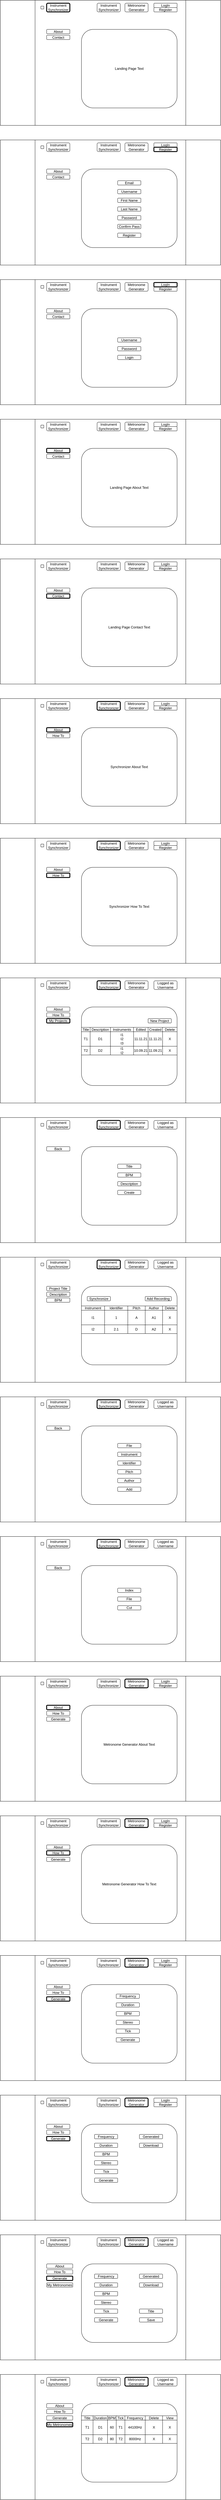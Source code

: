 <mxfile version="14.5.1" type="github">
  <diagram id="-uOdH3LubcK00C56fkGU" name="Page-1">
    <mxGraphModel dx="1422" dy="791" grid="1" gridSize="10" guides="1" tooltips="1" connect="1" arrows="1" fold="1" page="1" pageScale="1" pageWidth="827" pageHeight="1169" math="0" shadow="0">
      <root>
        <mxCell id="0" />
        <mxCell id="1" parent="0" />
        <mxCell id="9KH8UP5y82EJrN9jIxo6-1" value="" style="rounded=0;whiteSpace=wrap;html=1;" vertex="1" parent="1">
          <mxGeometry x="40" y="40" width="760" height="430" as="geometry" />
        </mxCell>
        <mxCell id="9KH8UP5y82EJrN9jIxo6-21" value="" style="rounded=0;whiteSpace=wrap;html=1;" vertex="1" parent="1">
          <mxGeometry x="160" y="40" width="520" height="430" as="geometry" />
        </mxCell>
        <mxCell id="9KH8UP5y82EJrN9jIxo6-279" value="Instrument Synchronizer" style="rounded=1;whiteSpace=wrap;html=1;strokeWidth=3;" vertex="1" parent="1">
          <mxGeometry x="200" y="50" width="80" height="30" as="geometry" />
        </mxCell>
        <mxCell id="9KH8UP5y82EJrN9jIxo6-280" value="" style="rounded=1;whiteSpace=wrap;html=1;" vertex="1" parent="1">
          <mxGeometry x="180" y="60" width="10" height="10" as="geometry" />
        </mxCell>
        <mxCell id="9KH8UP5y82EJrN9jIxo6-281" value="Instrument Synchronizer" style="rounded=1;whiteSpace=wrap;html=1;" vertex="1" parent="1">
          <mxGeometry x="374" y="50" width="80" height="30" as="geometry" />
        </mxCell>
        <mxCell id="9KH8UP5y82EJrN9jIxo6-283" value="Metronome Generator" style="rounded=1;whiteSpace=wrap;html=1;" vertex="1" parent="1">
          <mxGeometry x="470" y="50" width="80" height="30" as="geometry" />
        </mxCell>
        <mxCell id="9KH8UP5y82EJrN9jIxo6-287" value="&lt;p style=&quot;line-height: 220%&quot;&gt;Register&lt;/p&gt;" style="rounded=1;whiteSpace=wrap;html=1;" vertex="1" parent="1">
          <mxGeometry x="570" y="65" width="80" height="15" as="geometry" />
        </mxCell>
        <mxCell id="9KH8UP5y82EJrN9jIxo6-288" value="LogIn" style="rounded=1;whiteSpace=wrap;html=1;" vertex="1" parent="1">
          <mxGeometry x="570" y="50" width="80" height="15" as="geometry" />
        </mxCell>
        <mxCell id="9KH8UP5y82EJrN9jIxo6-291" value="About" style="rounded=1;whiteSpace=wrap;html=1;" vertex="1" parent="1">
          <mxGeometry x="200" y="140" width="80" height="15" as="geometry" />
        </mxCell>
        <mxCell id="9KH8UP5y82EJrN9jIxo6-292" value="Contact" style="rounded=1;whiteSpace=wrap;html=1;" vertex="1" parent="1">
          <mxGeometry x="200" y="160" width="80" height="15" as="geometry" />
        </mxCell>
        <mxCell id="9KH8UP5y82EJrN9jIxo6-293" value="Landing Page Text" style="rounded=1;whiteSpace=wrap;html=1;" vertex="1" parent="1">
          <mxGeometry x="320" y="140" width="330" height="270" as="geometry" />
        </mxCell>
        <mxCell id="9KH8UP5y82EJrN9jIxo6-294" value="" style="rounded=0;whiteSpace=wrap;html=1;" vertex="1" parent="1">
          <mxGeometry x="40" y="520" width="760" height="430" as="geometry" />
        </mxCell>
        <mxCell id="9KH8UP5y82EJrN9jIxo6-295" value="" style="rounded=0;whiteSpace=wrap;html=1;" vertex="1" parent="1">
          <mxGeometry x="160" y="520" width="520" height="430" as="geometry" />
        </mxCell>
        <mxCell id="9KH8UP5y82EJrN9jIxo6-296" value="Instrument Synchronizer" style="rounded=1;whiteSpace=wrap;html=1;" vertex="1" parent="1">
          <mxGeometry x="200" y="530" width="80" height="30" as="geometry" />
        </mxCell>
        <mxCell id="9KH8UP5y82EJrN9jIxo6-297" value="" style="rounded=1;whiteSpace=wrap;html=1;" vertex="1" parent="1">
          <mxGeometry x="180" y="540" width="10" height="10" as="geometry" />
        </mxCell>
        <mxCell id="9KH8UP5y82EJrN9jIxo6-298" value="Instrument Synchronizer" style="rounded=1;whiteSpace=wrap;html=1;" vertex="1" parent="1">
          <mxGeometry x="374" y="530" width="80" height="30" as="geometry" />
        </mxCell>
        <mxCell id="9KH8UP5y82EJrN9jIxo6-299" value="Metronome Generator" style="rounded=1;whiteSpace=wrap;html=1;" vertex="1" parent="1">
          <mxGeometry x="470" y="530" width="80" height="30" as="geometry" />
        </mxCell>
        <mxCell id="9KH8UP5y82EJrN9jIxo6-301" value="LogIn" style="rounded=1;whiteSpace=wrap;html=1;" vertex="1" parent="1">
          <mxGeometry x="570" y="530" width="80" height="15" as="geometry" />
        </mxCell>
        <mxCell id="9KH8UP5y82EJrN9jIxo6-302" value="About" style="rounded=1;whiteSpace=wrap;html=1;" vertex="1" parent="1">
          <mxGeometry x="200" y="620" width="80" height="15" as="geometry" />
        </mxCell>
        <mxCell id="9KH8UP5y82EJrN9jIxo6-303" value="Contact" style="rounded=1;whiteSpace=wrap;html=1;" vertex="1" parent="1">
          <mxGeometry x="200" y="640" width="80" height="15" as="geometry" />
        </mxCell>
        <mxCell id="9KH8UP5y82EJrN9jIxo6-304" value="" style="rounded=1;whiteSpace=wrap;html=1;" vertex="1" parent="1">
          <mxGeometry x="320" y="620" width="330" height="270" as="geometry" />
        </mxCell>
        <mxCell id="9KH8UP5y82EJrN9jIxo6-305" value="Email" style="rounded=1;whiteSpace=wrap;html=1;" vertex="1" parent="1">
          <mxGeometry x="445" y="660" width="80" height="15" as="geometry" />
        </mxCell>
        <mxCell id="9KH8UP5y82EJrN9jIxo6-307" value="Username" style="rounded=1;whiteSpace=wrap;html=1;" vertex="1" parent="1">
          <mxGeometry x="445" y="690" width="80" height="15" as="geometry" />
        </mxCell>
        <mxCell id="9KH8UP5y82EJrN9jIxo6-308" value="First Name" style="rounded=1;whiteSpace=wrap;html=1;" vertex="1" parent="1">
          <mxGeometry x="445" y="720" width="80" height="15" as="geometry" />
        </mxCell>
        <mxCell id="9KH8UP5y82EJrN9jIxo6-309" value="Last Name" style="rounded=1;whiteSpace=wrap;html=1;" vertex="1" parent="1">
          <mxGeometry x="445" y="750" width="80" height="15" as="geometry" />
        </mxCell>
        <mxCell id="9KH8UP5y82EJrN9jIxo6-310" value="Password" style="rounded=1;whiteSpace=wrap;html=1;" vertex="1" parent="1">
          <mxGeometry x="445" y="780" width="80" height="15" as="geometry" />
        </mxCell>
        <mxCell id="9KH8UP5y82EJrN9jIxo6-312" value="Confirm Pass" style="rounded=1;whiteSpace=wrap;html=1;" vertex="1" parent="1">
          <mxGeometry x="445" y="810" width="80" height="15" as="geometry" />
        </mxCell>
        <mxCell id="9KH8UP5y82EJrN9jIxo6-313" value="Register" style="rounded=1;whiteSpace=wrap;html=1;" vertex="1" parent="1">
          <mxGeometry x="445" y="840" width="80" height="15" as="geometry" />
        </mxCell>
        <mxCell id="9KH8UP5y82EJrN9jIxo6-314" value="" style="rounded=0;whiteSpace=wrap;html=1;" vertex="1" parent="1">
          <mxGeometry x="40" y="1000" width="760" height="430" as="geometry" />
        </mxCell>
        <mxCell id="9KH8UP5y82EJrN9jIxo6-315" value="" style="rounded=0;whiteSpace=wrap;html=1;" vertex="1" parent="1">
          <mxGeometry x="160" y="1000" width="520" height="430" as="geometry" />
        </mxCell>
        <mxCell id="9KH8UP5y82EJrN9jIxo6-316" value="Instrument Synchronizer" style="rounded=1;whiteSpace=wrap;html=1;" vertex="1" parent="1">
          <mxGeometry x="200" y="1010" width="80" height="30" as="geometry" />
        </mxCell>
        <mxCell id="9KH8UP5y82EJrN9jIxo6-317" value="" style="rounded=1;whiteSpace=wrap;html=1;" vertex="1" parent="1">
          <mxGeometry x="180" y="1020" width="10" height="10" as="geometry" />
        </mxCell>
        <mxCell id="9KH8UP5y82EJrN9jIxo6-318" value="Instrument Synchronizer" style="rounded=1;whiteSpace=wrap;html=1;" vertex="1" parent="1">
          <mxGeometry x="374" y="1010" width="80" height="30" as="geometry" />
        </mxCell>
        <mxCell id="9KH8UP5y82EJrN9jIxo6-319" value="Metronome Generator" style="rounded=1;whiteSpace=wrap;html=1;" vertex="1" parent="1">
          <mxGeometry x="470" y="1010" width="80" height="30" as="geometry" />
        </mxCell>
        <mxCell id="9KH8UP5y82EJrN9jIxo6-320" value="&lt;p style=&quot;line-height: 220%&quot;&gt;Register&lt;/p&gt;" style="rounded=1;whiteSpace=wrap;html=1;" vertex="1" parent="1">
          <mxGeometry x="570" y="1025" width="80" height="15" as="geometry" />
        </mxCell>
        <mxCell id="9KH8UP5y82EJrN9jIxo6-321" value="LogIn" style="rounded=1;whiteSpace=wrap;html=1;strokeWidth=3;" vertex="1" parent="1">
          <mxGeometry x="570" y="1010" width="80" height="15" as="geometry" />
        </mxCell>
        <mxCell id="9KH8UP5y82EJrN9jIxo6-322" value="About" style="rounded=1;whiteSpace=wrap;html=1;" vertex="1" parent="1">
          <mxGeometry x="200" y="1100" width="80" height="15" as="geometry" />
        </mxCell>
        <mxCell id="9KH8UP5y82EJrN9jIxo6-323" value="Contact" style="rounded=1;whiteSpace=wrap;html=1;" vertex="1" parent="1">
          <mxGeometry x="200" y="1120" width="80" height="15" as="geometry" />
        </mxCell>
        <mxCell id="9KH8UP5y82EJrN9jIxo6-324" value="" style="rounded=1;whiteSpace=wrap;html=1;" vertex="1" parent="1">
          <mxGeometry x="320" y="1100" width="330" height="270" as="geometry" />
        </mxCell>
        <mxCell id="9KH8UP5y82EJrN9jIxo6-327" value="Username" style="rounded=1;whiteSpace=wrap;html=1;" vertex="1" parent="1">
          <mxGeometry x="445" y="1200" width="80" height="15" as="geometry" />
        </mxCell>
        <mxCell id="9KH8UP5y82EJrN9jIxo6-329" value="Password" style="rounded=1;whiteSpace=wrap;html=1;" vertex="1" parent="1">
          <mxGeometry x="445" y="1230" width="80" height="15" as="geometry" />
        </mxCell>
        <mxCell id="9KH8UP5y82EJrN9jIxo6-331" value="Login" style="rounded=1;whiteSpace=wrap;html=1;" vertex="1" parent="1">
          <mxGeometry x="445" y="1260" width="80" height="15" as="geometry" />
        </mxCell>
        <mxCell id="9KH8UP5y82EJrN9jIxo6-333" value="" style="rounded=0;whiteSpace=wrap;html=1;" vertex="1" parent="1">
          <mxGeometry x="40" y="1480" width="760" height="430" as="geometry" />
        </mxCell>
        <mxCell id="9KH8UP5y82EJrN9jIxo6-334" value="" style="rounded=0;whiteSpace=wrap;html=1;" vertex="1" parent="1">
          <mxGeometry x="160" y="1480" width="520" height="430" as="geometry" />
        </mxCell>
        <mxCell id="9KH8UP5y82EJrN9jIxo6-335" value="Instrument Synchronizer" style="rounded=1;whiteSpace=wrap;html=1;" vertex="1" parent="1">
          <mxGeometry x="200" y="1490" width="80" height="30" as="geometry" />
        </mxCell>
        <mxCell id="9KH8UP5y82EJrN9jIxo6-336" value="" style="rounded=1;whiteSpace=wrap;html=1;" vertex="1" parent="1">
          <mxGeometry x="180" y="1500" width="10" height="10" as="geometry" />
        </mxCell>
        <mxCell id="9KH8UP5y82EJrN9jIxo6-337" value="Instrument Synchronizer" style="rounded=1;whiteSpace=wrap;html=1;" vertex="1" parent="1">
          <mxGeometry x="374" y="1490" width="80" height="30" as="geometry" />
        </mxCell>
        <mxCell id="9KH8UP5y82EJrN9jIxo6-338" value="Metronome Generator" style="rounded=1;whiteSpace=wrap;html=1;" vertex="1" parent="1">
          <mxGeometry x="470" y="1490" width="80" height="30" as="geometry" />
        </mxCell>
        <mxCell id="9KH8UP5y82EJrN9jIxo6-339" value="&lt;p style=&quot;line-height: 220%&quot;&gt;Register&lt;/p&gt;" style="rounded=1;whiteSpace=wrap;html=1;" vertex="1" parent="1">
          <mxGeometry x="570" y="1505" width="80" height="15" as="geometry" />
        </mxCell>
        <mxCell id="9KH8UP5y82EJrN9jIxo6-340" value="LogIn" style="rounded=1;whiteSpace=wrap;html=1;" vertex="1" parent="1">
          <mxGeometry x="570" y="1490" width="80" height="15" as="geometry" />
        </mxCell>
        <mxCell id="9KH8UP5y82EJrN9jIxo6-341" value="About" style="rounded=1;whiteSpace=wrap;html=1;strokeWidth=3;" vertex="1" parent="1">
          <mxGeometry x="200" y="1580" width="80" height="15" as="geometry" />
        </mxCell>
        <mxCell id="9KH8UP5y82EJrN9jIxo6-342" value="Contact" style="rounded=1;whiteSpace=wrap;html=1;" vertex="1" parent="1">
          <mxGeometry x="200" y="1600" width="80" height="15" as="geometry" />
        </mxCell>
        <mxCell id="9KH8UP5y82EJrN9jIxo6-343" value="Landing Page About Text" style="rounded=1;whiteSpace=wrap;html=1;" vertex="1" parent="1">
          <mxGeometry x="320" y="1580" width="330" height="270" as="geometry" />
        </mxCell>
        <mxCell id="9KH8UP5y82EJrN9jIxo6-344" value="" style="rounded=0;whiteSpace=wrap;html=1;" vertex="1" parent="1">
          <mxGeometry x="40" y="1960" width="760" height="430" as="geometry" />
        </mxCell>
        <mxCell id="9KH8UP5y82EJrN9jIxo6-345" value="" style="rounded=0;whiteSpace=wrap;html=1;" vertex="1" parent="1">
          <mxGeometry x="160" y="1960" width="520" height="430" as="geometry" />
        </mxCell>
        <mxCell id="9KH8UP5y82EJrN9jIxo6-346" value="Instrument Synchronizer" style="rounded=1;whiteSpace=wrap;html=1;" vertex="1" parent="1">
          <mxGeometry x="200" y="1970" width="80" height="30" as="geometry" />
        </mxCell>
        <mxCell id="9KH8UP5y82EJrN9jIxo6-347" value="" style="rounded=1;whiteSpace=wrap;html=1;" vertex="1" parent="1">
          <mxGeometry x="180" y="1980" width="10" height="10" as="geometry" />
        </mxCell>
        <mxCell id="9KH8UP5y82EJrN9jIxo6-348" value="Instrument Synchronizer" style="rounded=1;whiteSpace=wrap;html=1;" vertex="1" parent="1">
          <mxGeometry x="374" y="1970" width="80" height="30" as="geometry" />
        </mxCell>
        <mxCell id="9KH8UP5y82EJrN9jIxo6-349" value="Metronome Generator" style="rounded=1;whiteSpace=wrap;html=1;" vertex="1" parent="1">
          <mxGeometry x="470" y="1970" width="80" height="30" as="geometry" />
        </mxCell>
        <mxCell id="9KH8UP5y82EJrN9jIxo6-350" value="&lt;p style=&quot;line-height: 220%&quot;&gt;Register&lt;/p&gt;" style="rounded=1;whiteSpace=wrap;html=1;" vertex="1" parent="1">
          <mxGeometry x="570" y="1985" width="80" height="15" as="geometry" />
        </mxCell>
        <mxCell id="9KH8UP5y82EJrN9jIxo6-351" value="LogIn" style="rounded=1;whiteSpace=wrap;html=1;" vertex="1" parent="1">
          <mxGeometry x="570" y="1970" width="80" height="15" as="geometry" />
        </mxCell>
        <mxCell id="9KH8UP5y82EJrN9jIxo6-352" value="About" style="rounded=1;whiteSpace=wrap;html=1;" vertex="1" parent="1">
          <mxGeometry x="200" y="2060" width="80" height="15" as="geometry" />
        </mxCell>
        <mxCell id="9KH8UP5y82EJrN9jIxo6-353" value="Contact" style="rounded=1;whiteSpace=wrap;html=1;strokeWidth=3;" vertex="1" parent="1">
          <mxGeometry x="200" y="2080" width="80" height="15" as="geometry" />
        </mxCell>
        <mxCell id="9KH8UP5y82EJrN9jIxo6-354" value="Landing Page Contact Text" style="rounded=1;whiteSpace=wrap;html=1;" vertex="1" parent="1">
          <mxGeometry x="320" y="2060" width="330" height="270" as="geometry" />
        </mxCell>
        <mxCell id="9KH8UP5y82EJrN9jIxo6-355" value="" style="rounded=0;whiteSpace=wrap;html=1;" vertex="1" parent="1">
          <mxGeometry x="40" y="2440" width="760" height="430" as="geometry" />
        </mxCell>
        <mxCell id="9KH8UP5y82EJrN9jIxo6-356" value="" style="rounded=0;whiteSpace=wrap;html=1;" vertex="1" parent="1">
          <mxGeometry x="160" y="2440" width="520" height="430" as="geometry" />
        </mxCell>
        <mxCell id="9KH8UP5y82EJrN9jIxo6-357" value="Instrument Synchronizer" style="rounded=1;whiteSpace=wrap;html=1;" vertex="1" parent="1">
          <mxGeometry x="200" y="2450" width="80" height="30" as="geometry" />
        </mxCell>
        <mxCell id="9KH8UP5y82EJrN9jIxo6-358" value="" style="rounded=1;whiteSpace=wrap;html=1;" vertex="1" parent="1">
          <mxGeometry x="180" y="2460" width="10" height="10" as="geometry" />
        </mxCell>
        <mxCell id="9KH8UP5y82EJrN9jIxo6-359" value="Instrument Synchronizer" style="rounded=1;whiteSpace=wrap;html=1;strokeWidth=3;" vertex="1" parent="1">
          <mxGeometry x="374" y="2450" width="80" height="30" as="geometry" />
        </mxCell>
        <mxCell id="9KH8UP5y82EJrN9jIxo6-360" value="Metronome Generator" style="rounded=1;whiteSpace=wrap;html=1;strokeWidth=1;" vertex="1" parent="1">
          <mxGeometry x="470" y="2450" width="80" height="30" as="geometry" />
        </mxCell>
        <mxCell id="9KH8UP5y82EJrN9jIxo6-361" value="&lt;p style=&quot;line-height: 220%&quot;&gt;Register&lt;/p&gt;" style="rounded=1;whiteSpace=wrap;html=1;" vertex="1" parent="1">
          <mxGeometry x="570" y="2465" width="80" height="15" as="geometry" />
        </mxCell>
        <mxCell id="9KH8UP5y82EJrN9jIxo6-362" value="LogIn" style="rounded=1;whiteSpace=wrap;html=1;" vertex="1" parent="1">
          <mxGeometry x="570" y="2450" width="80" height="15" as="geometry" />
        </mxCell>
        <mxCell id="9KH8UP5y82EJrN9jIxo6-363" value="About" style="rounded=1;whiteSpace=wrap;html=1;strokeWidth=3;" vertex="1" parent="1">
          <mxGeometry x="200" y="2540" width="80" height="15" as="geometry" />
        </mxCell>
        <mxCell id="9KH8UP5y82EJrN9jIxo6-364" value="How To" style="rounded=1;whiteSpace=wrap;html=1;" vertex="1" parent="1">
          <mxGeometry x="200" y="2560" width="80" height="15" as="geometry" />
        </mxCell>
        <mxCell id="9KH8UP5y82EJrN9jIxo6-365" value="Synchronizer About Text" style="rounded=1;whiteSpace=wrap;html=1;" vertex="1" parent="1">
          <mxGeometry x="320" y="2540" width="330" height="270" as="geometry" />
        </mxCell>
        <mxCell id="9KH8UP5y82EJrN9jIxo6-366" value="" style="rounded=0;whiteSpace=wrap;html=1;" vertex="1" parent="1">
          <mxGeometry x="40" y="2920" width="760" height="430" as="geometry" />
        </mxCell>
        <mxCell id="9KH8UP5y82EJrN9jIxo6-367" value="" style="rounded=0;whiteSpace=wrap;html=1;" vertex="1" parent="1">
          <mxGeometry x="160" y="2920" width="520" height="430" as="geometry" />
        </mxCell>
        <mxCell id="9KH8UP5y82EJrN9jIxo6-368" value="Instrument Synchronizer" style="rounded=1;whiteSpace=wrap;html=1;" vertex="1" parent="1">
          <mxGeometry x="200" y="2930" width="80" height="30" as="geometry" />
        </mxCell>
        <mxCell id="9KH8UP5y82EJrN9jIxo6-369" value="" style="rounded=1;whiteSpace=wrap;html=1;" vertex="1" parent="1">
          <mxGeometry x="180" y="2940" width="10" height="10" as="geometry" />
        </mxCell>
        <mxCell id="9KH8UP5y82EJrN9jIxo6-370" value="Instrument Synchronizer" style="rounded=1;whiteSpace=wrap;html=1;strokeWidth=3;" vertex="1" parent="1">
          <mxGeometry x="374" y="2930" width="80" height="30" as="geometry" />
        </mxCell>
        <mxCell id="9KH8UP5y82EJrN9jIxo6-371" value="Metronome Generator" style="rounded=1;whiteSpace=wrap;html=1;strokeWidth=1;" vertex="1" parent="1">
          <mxGeometry x="470" y="2930" width="80" height="30" as="geometry" />
        </mxCell>
        <mxCell id="9KH8UP5y82EJrN9jIxo6-372" value="&lt;p style=&quot;line-height: 220%&quot;&gt;Register&lt;/p&gt;" style="rounded=1;whiteSpace=wrap;html=1;" vertex="1" parent="1">
          <mxGeometry x="570" y="2945" width="80" height="15" as="geometry" />
        </mxCell>
        <mxCell id="9KH8UP5y82EJrN9jIxo6-373" value="LogIn" style="rounded=1;whiteSpace=wrap;html=1;" vertex="1" parent="1">
          <mxGeometry x="570" y="2930" width="80" height="15" as="geometry" />
        </mxCell>
        <mxCell id="9KH8UP5y82EJrN9jIxo6-374" value="About" style="rounded=1;whiteSpace=wrap;html=1;" vertex="1" parent="1">
          <mxGeometry x="200" y="3020" width="80" height="15" as="geometry" />
        </mxCell>
        <mxCell id="9KH8UP5y82EJrN9jIxo6-375" value="How To" style="rounded=1;whiteSpace=wrap;html=1;strokeWidth=3;" vertex="1" parent="1">
          <mxGeometry x="200" y="3040" width="80" height="15" as="geometry" />
        </mxCell>
        <mxCell id="9KH8UP5y82EJrN9jIxo6-376" value="Synchronizer How To Text" style="rounded=1;whiteSpace=wrap;html=1;" vertex="1" parent="1">
          <mxGeometry x="320" y="3020" width="330" height="270" as="geometry" />
        </mxCell>
        <mxCell id="9KH8UP5y82EJrN9jIxo6-377" value="" style="rounded=0;whiteSpace=wrap;html=1;" vertex="1" parent="1">
          <mxGeometry x="40" y="3400" width="760" height="430" as="geometry" />
        </mxCell>
        <mxCell id="9KH8UP5y82EJrN9jIxo6-378" value="" style="rounded=0;whiteSpace=wrap;html=1;" vertex="1" parent="1">
          <mxGeometry x="160" y="3400" width="520" height="430" as="geometry" />
        </mxCell>
        <mxCell id="9KH8UP5y82EJrN9jIxo6-379" value="Instrument Synchronizer" style="rounded=1;whiteSpace=wrap;html=1;" vertex="1" parent="1">
          <mxGeometry x="200" y="3410" width="80" height="30" as="geometry" />
        </mxCell>
        <mxCell id="9KH8UP5y82EJrN9jIxo6-380" value="" style="rounded=1;whiteSpace=wrap;html=1;" vertex="1" parent="1">
          <mxGeometry x="180" y="3420" width="10" height="10" as="geometry" />
        </mxCell>
        <mxCell id="9KH8UP5y82EJrN9jIxo6-381" value="Instrument Synchronizer" style="rounded=1;whiteSpace=wrap;html=1;strokeWidth=3;" vertex="1" parent="1">
          <mxGeometry x="374" y="3410" width="80" height="30" as="geometry" />
        </mxCell>
        <mxCell id="9KH8UP5y82EJrN9jIxo6-382" value="Metronome Generator" style="rounded=1;whiteSpace=wrap;html=1;strokeWidth=1;" vertex="1" parent="1">
          <mxGeometry x="470" y="3410" width="80" height="30" as="geometry" />
        </mxCell>
        <mxCell id="9KH8UP5y82EJrN9jIxo6-385" value="About" style="rounded=1;whiteSpace=wrap;html=1;" vertex="1" parent="1">
          <mxGeometry x="200" y="3500" width="80" height="15" as="geometry" />
        </mxCell>
        <mxCell id="9KH8UP5y82EJrN9jIxo6-386" value="How To" style="rounded=1;whiteSpace=wrap;html=1;strokeWidth=1;" vertex="1" parent="1">
          <mxGeometry x="200" y="3520" width="80" height="15" as="geometry" />
        </mxCell>
        <mxCell id="9KH8UP5y82EJrN9jIxo6-387" value="" style="rounded=1;whiteSpace=wrap;html=1;" vertex="1" parent="1">
          <mxGeometry x="320" y="3500" width="330" height="270" as="geometry" />
        </mxCell>
        <mxCell id="9KH8UP5y82EJrN9jIxo6-388" value="&lt;div&gt;Logged as&lt;/div&gt;&lt;div&gt;Username&lt;br&gt;&lt;/div&gt;" style="rounded=1;whiteSpace=wrap;html=1;" vertex="1" parent="1">
          <mxGeometry x="570" y="3410" width="80" height="30" as="geometry" />
        </mxCell>
        <mxCell id="9KH8UP5y82EJrN9jIxo6-300" value="&lt;p style=&quot;line-height: 220%&quot;&gt;Register&lt;/p&gt;" style="rounded=1;whiteSpace=wrap;html=1;strokeWidth=3;" vertex="1" parent="1">
          <mxGeometry x="570" y="545" width="80" height="15" as="geometry" />
        </mxCell>
        <mxCell id="9KH8UP5y82EJrN9jIxo6-389" value="My Projects" style="rounded=1;whiteSpace=wrap;html=1;strokeWidth=3;" vertex="1" parent="1">
          <mxGeometry x="200" y="3540" width="80" height="15" as="geometry" />
        </mxCell>
        <mxCell id="9KH8UP5y82EJrN9jIxo6-413" value="" style="rounded=0;whiteSpace=wrap;html=1;" vertex="1" parent="1">
          <mxGeometry x="40" y="4360" width="760" height="430" as="geometry" />
        </mxCell>
        <mxCell id="9KH8UP5y82EJrN9jIxo6-414" value="" style="rounded=0;whiteSpace=wrap;html=1;" vertex="1" parent="1">
          <mxGeometry x="160" y="4360" width="520" height="430" as="geometry" />
        </mxCell>
        <mxCell id="9KH8UP5y82EJrN9jIxo6-415" value="Instrument Synchronizer" style="rounded=1;whiteSpace=wrap;html=1;" vertex="1" parent="1">
          <mxGeometry x="200" y="4370" width="80" height="30" as="geometry" />
        </mxCell>
        <mxCell id="9KH8UP5y82EJrN9jIxo6-416" value="" style="rounded=1;whiteSpace=wrap;html=1;" vertex="1" parent="1">
          <mxGeometry x="180" y="4380" width="10" height="10" as="geometry" />
        </mxCell>
        <mxCell id="9KH8UP5y82EJrN9jIxo6-417" value="Instrument Synchronizer" style="rounded=1;whiteSpace=wrap;html=1;strokeWidth=3;" vertex="1" parent="1">
          <mxGeometry x="374" y="4370" width="80" height="30" as="geometry" />
        </mxCell>
        <mxCell id="9KH8UP5y82EJrN9jIxo6-418" value="Metronome Generator" style="rounded=1;whiteSpace=wrap;html=1;strokeWidth=1;" vertex="1" parent="1">
          <mxGeometry x="470" y="4370" width="80" height="30" as="geometry" />
        </mxCell>
        <mxCell id="9KH8UP5y82EJrN9jIxo6-419" value="Project Title" style="rounded=1;whiteSpace=wrap;html=1;" vertex="1" parent="1">
          <mxGeometry x="200" y="4460" width="80" height="15" as="geometry" />
        </mxCell>
        <mxCell id="9KH8UP5y82EJrN9jIxo6-420" value="Description" style="rounded=1;whiteSpace=wrap;html=1;strokeWidth=1;" vertex="1" parent="1">
          <mxGeometry x="200" y="4480" width="80" height="15" as="geometry" />
        </mxCell>
        <mxCell id="9KH8UP5y82EJrN9jIxo6-421" value="" style="rounded=1;whiteSpace=wrap;html=1;" vertex="1" parent="1">
          <mxGeometry x="320" y="4460" width="330" height="270" as="geometry" />
        </mxCell>
        <mxCell id="9KH8UP5y82EJrN9jIxo6-422" value="&lt;div&gt;Logged as&lt;/div&gt;&lt;div&gt;Username&lt;br&gt;&lt;/div&gt;" style="rounded=1;whiteSpace=wrap;html=1;" vertex="1" parent="1">
          <mxGeometry x="570" y="4370" width="80" height="30" as="geometry" />
        </mxCell>
        <mxCell id="9KH8UP5y82EJrN9jIxo6-423" value="BPM" style="rounded=1;whiteSpace=wrap;html=1;strokeWidth=1;" vertex="1" parent="1">
          <mxGeometry x="200" y="4500" width="80" height="15" as="geometry" />
        </mxCell>
        <mxCell id="9KH8UP5y82EJrN9jIxo6-425" value="Instrument" style="rounded=0;whiteSpace=wrap;html=1;strokeWidth=1;" vertex="1" parent="1">
          <mxGeometry x="320" y="4527.5" width="80" height="15" as="geometry" />
        </mxCell>
        <mxCell id="9KH8UP5y82EJrN9jIxo6-427" value="Identifier" style="rounded=0;whiteSpace=wrap;html=1;strokeWidth=1;" vertex="1" parent="1">
          <mxGeometry x="400" y="4527.5" width="80" height="15" as="geometry" />
        </mxCell>
        <mxCell id="9KH8UP5y82EJrN9jIxo6-428" value="Pitch" style="rounded=0;whiteSpace=wrap;html=1;strokeWidth=1;" vertex="1" parent="1">
          <mxGeometry x="480" y="4527.5" width="60" height="15" as="geometry" />
        </mxCell>
        <mxCell id="9KH8UP5y82EJrN9jIxo6-429" value="Author" style="rounded=0;whiteSpace=wrap;html=1;strokeWidth=1;" vertex="1" parent="1">
          <mxGeometry x="540" y="4527.5" width="60" height="15" as="geometry" />
        </mxCell>
        <mxCell id="9KH8UP5y82EJrN9jIxo6-430" value="Delete" style="rounded=0;whiteSpace=wrap;html=1;strokeWidth=1;" vertex="1" parent="1">
          <mxGeometry x="600" y="4527.5" width="50" height="15" as="geometry" />
        </mxCell>
        <mxCell id="9KH8UP5y82EJrN9jIxo6-431" value="I1" style="rounded=0;whiteSpace=wrap;html=1;strokeWidth=1;" vertex="1" parent="1">
          <mxGeometry x="320" y="4542.5" width="80" height="50" as="geometry" />
        </mxCell>
        <mxCell id="9KH8UP5y82EJrN9jIxo6-433" value="1" style="rounded=0;whiteSpace=wrap;html=1;strokeWidth=1;" vertex="1" parent="1">
          <mxGeometry x="400" y="4542.5" width="80" height="50" as="geometry" />
        </mxCell>
        <mxCell id="9KH8UP5y82EJrN9jIxo6-434" value="A" style="rounded=0;whiteSpace=wrap;html=1;strokeWidth=1;" vertex="1" parent="1">
          <mxGeometry x="480" y="4542.5" width="60" height="50" as="geometry" />
        </mxCell>
        <mxCell id="9KH8UP5y82EJrN9jIxo6-435" value="A1" style="rounded=0;whiteSpace=wrap;html=1;strokeWidth=1;" vertex="1" parent="1">
          <mxGeometry x="540" y="4542.5" width="60" height="50" as="geometry" />
        </mxCell>
        <mxCell id="9KH8UP5y82EJrN9jIxo6-436" value="X" style="rounded=0;whiteSpace=wrap;html=1;strokeWidth=1;" vertex="1" parent="1">
          <mxGeometry x="600" y="4542.5" width="50" height="50" as="geometry" />
        </mxCell>
        <mxCell id="9KH8UP5y82EJrN9jIxo6-437" value="I2" style="rounded=0;whiteSpace=wrap;html=1;strokeWidth=1;" vertex="1" parent="1">
          <mxGeometry x="320" y="4592.5" width="80" height="30" as="geometry" />
        </mxCell>
        <mxCell id="9KH8UP5y82EJrN9jIxo6-439" value="2.1" style="rounded=0;whiteSpace=wrap;html=1;strokeWidth=1;" vertex="1" parent="1">
          <mxGeometry x="400" y="4592.5" width="80" height="30" as="geometry" />
        </mxCell>
        <mxCell id="9KH8UP5y82EJrN9jIxo6-440" value="D" style="rounded=0;whiteSpace=wrap;html=1;strokeWidth=1;" vertex="1" parent="1">
          <mxGeometry x="480" y="4592.5" width="60" height="30" as="geometry" />
        </mxCell>
        <mxCell id="9KH8UP5y82EJrN9jIxo6-441" value="A2" style="rounded=0;whiteSpace=wrap;html=1;strokeWidth=1;" vertex="1" parent="1">
          <mxGeometry x="540" y="4592.5" width="60" height="30" as="geometry" />
        </mxCell>
        <mxCell id="9KH8UP5y82EJrN9jIxo6-442" value="X" style="rounded=0;whiteSpace=wrap;html=1;strokeWidth=1;" vertex="1" parent="1">
          <mxGeometry x="600" y="4592.5" width="50" height="30" as="geometry" />
        </mxCell>
        <mxCell id="9KH8UP5y82EJrN9jIxo6-445" value="New Project" style="rounded=1;whiteSpace=wrap;html=1;strokeWidth=1;" vertex="1" parent="1">
          <mxGeometry x="550" y="3540" width="80" height="15" as="geometry" />
        </mxCell>
        <mxCell id="9KH8UP5y82EJrN9jIxo6-447" value="Title" style="rounded=0;whiteSpace=wrap;html=1;strokeWidth=1;" vertex="1" parent="1">
          <mxGeometry x="320" y="3570" width="30" height="15" as="geometry" />
        </mxCell>
        <mxCell id="9KH8UP5y82EJrN9jIxo6-448" value="Description" style="rounded=0;whiteSpace=wrap;html=1;strokeWidth=1;" vertex="1" parent="1">
          <mxGeometry x="350" y="3570" width="70" height="15" as="geometry" />
        </mxCell>
        <mxCell id="9KH8UP5y82EJrN9jIxo6-449" value="Instruments" style="rounded=0;whiteSpace=wrap;html=1;strokeWidth=1;" vertex="1" parent="1">
          <mxGeometry x="420" y="3570" width="80" height="15" as="geometry" />
        </mxCell>
        <mxCell id="9KH8UP5y82EJrN9jIxo6-450" value="Edited" style="rounded=0;whiteSpace=wrap;html=1;strokeWidth=1;" vertex="1" parent="1">
          <mxGeometry x="500" y="3570" width="50" height="15" as="geometry" />
        </mxCell>
        <mxCell id="9KH8UP5y82EJrN9jIxo6-451" value="Created" style="rounded=0;whiteSpace=wrap;html=1;strokeWidth=1;" vertex="1" parent="1">
          <mxGeometry x="550" y="3570" width="50" height="15" as="geometry" />
        </mxCell>
        <mxCell id="9KH8UP5y82EJrN9jIxo6-452" value="Delete" style="rounded=0;whiteSpace=wrap;html=1;strokeWidth=1;" vertex="1" parent="1">
          <mxGeometry x="600" y="3570" width="50" height="15" as="geometry" />
        </mxCell>
        <mxCell id="9KH8UP5y82EJrN9jIxo6-453" value="T1" style="rounded=0;whiteSpace=wrap;html=1;strokeWidth=1;" vertex="1" parent="1">
          <mxGeometry x="320" y="3585" width="30" height="50" as="geometry" />
        </mxCell>
        <mxCell id="9KH8UP5y82EJrN9jIxo6-454" value="D1" style="rounded=0;whiteSpace=wrap;html=1;strokeWidth=1;" vertex="1" parent="1">
          <mxGeometry x="350" y="3585" width="70" height="50" as="geometry" />
        </mxCell>
        <mxCell id="9KH8UP5y82EJrN9jIxo6-455" value="&lt;div&gt;I1&lt;/div&gt;&lt;div&gt;I2&lt;/div&gt;&lt;div&gt;I3&lt;br&gt;&lt;/div&gt;" style="rounded=0;whiteSpace=wrap;html=1;strokeWidth=1;" vertex="1" parent="1">
          <mxGeometry x="420" y="3585" width="80" height="50" as="geometry" />
        </mxCell>
        <mxCell id="9KH8UP5y82EJrN9jIxo6-456" value="11.11.21" style="rounded=0;whiteSpace=wrap;html=1;strokeWidth=1;" vertex="1" parent="1">
          <mxGeometry x="500" y="3585" width="50" height="50" as="geometry" />
        </mxCell>
        <mxCell id="9KH8UP5y82EJrN9jIxo6-457" value="11.11.21" style="rounded=0;whiteSpace=wrap;html=1;strokeWidth=1;" vertex="1" parent="1">
          <mxGeometry x="550" y="3585" width="50" height="50" as="geometry" />
        </mxCell>
        <mxCell id="9KH8UP5y82EJrN9jIxo6-458" value="X" style="rounded=0;whiteSpace=wrap;html=1;strokeWidth=1;" vertex="1" parent="1">
          <mxGeometry x="600" y="3585" width="50" height="50" as="geometry" />
        </mxCell>
        <mxCell id="9KH8UP5y82EJrN9jIxo6-459" value="T2" style="rounded=0;whiteSpace=wrap;html=1;strokeWidth=1;" vertex="1" parent="1">
          <mxGeometry x="320" y="3635" width="30" height="30" as="geometry" />
        </mxCell>
        <mxCell id="9KH8UP5y82EJrN9jIxo6-460" value="D2" style="rounded=0;whiteSpace=wrap;html=1;strokeWidth=1;" vertex="1" parent="1">
          <mxGeometry x="350" y="3635" width="70" height="30" as="geometry" />
        </mxCell>
        <mxCell id="9KH8UP5y82EJrN9jIxo6-461" value="&lt;div&gt;I1&lt;/div&gt;&lt;div&gt;I2&lt;/div&gt;" style="rounded=0;whiteSpace=wrap;html=1;strokeWidth=1;" vertex="1" parent="1">
          <mxGeometry x="420" y="3635" width="80" height="30" as="geometry" />
        </mxCell>
        <mxCell id="9KH8UP5y82EJrN9jIxo6-462" value="10.09.21" style="rounded=0;whiteSpace=wrap;html=1;strokeWidth=1;" vertex="1" parent="1">
          <mxGeometry x="500" y="3635" width="50" height="30" as="geometry" />
        </mxCell>
        <mxCell id="9KH8UP5y82EJrN9jIxo6-463" value="11.09.21" style="rounded=0;whiteSpace=wrap;html=1;strokeWidth=1;" vertex="1" parent="1">
          <mxGeometry x="550" y="3635" width="50" height="30" as="geometry" />
        </mxCell>
        <mxCell id="9KH8UP5y82EJrN9jIxo6-464" value="X" style="rounded=0;whiteSpace=wrap;html=1;strokeWidth=1;" vertex="1" parent="1">
          <mxGeometry x="600" y="3635" width="50" height="30" as="geometry" />
        </mxCell>
        <mxCell id="9KH8UP5y82EJrN9jIxo6-483" value="" style="rounded=0;whiteSpace=wrap;html=1;" vertex="1" parent="1">
          <mxGeometry x="40" y="3880" width="760" height="430" as="geometry" />
        </mxCell>
        <mxCell id="9KH8UP5y82EJrN9jIxo6-484" value="" style="rounded=0;whiteSpace=wrap;html=1;" vertex="1" parent="1">
          <mxGeometry x="160" y="3880" width="520" height="430" as="geometry" />
        </mxCell>
        <mxCell id="9KH8UP5y82EJrN9jIxo6-485" value="Instrument Synchronizer" style="rounded=1;whiteSpace=wrap;html=1;" vertex="1" parent="1">
          <mxGeometry x="200" y="3890" width="80" height="30" as="geometry" />
        </mxCell>
        <mxCell id="9KH8UP5y82EJrN9jIxo6-486" value="" style="rounded=1;whiteSpace=wrap;html=1;" vertex="1" parent="1">
          <mxGeometry x="180" y="3900" width="10" height="10" as="geometry" />
        </mxCell>
        <mxCell id="9KH8UP5y82EJrN9jIxo6-487" value="Instrument Synchronizer" style="rounded=1;whiteSpace=wrap;html=1;strokeWidth=3;" vertex="1" parent="1">
          <mxGeometry x="374" y="3890" width="80" height="30" as="geometry" />
        </mxCell>
        <mxCell id="9KH8UP5y82EJrN9jIxo6-488" value="Metronome Generator" style="rounded=1;whiteSpace=wrap;html=1;strokeWidth=1;" vertex="1" parent="1">
          <mxGeometry x="470" y="3890" width="80" height="30" as="geometry" />
        </mxCell>
        <mxCell id="9KH8UP5y82EJrN9jIxo6-489" value="Back" style="rounded=1;whiteSpace=wrap;html=1;" vertex="1" parent="1">
          <mxGeometry x="200" y="3980" width="80" height="15" as="geometry" />
        </mxCell>
        <mxCell id="9KH8UP5y82EJrN9jIxo6-491" value="" style="rounded=1;whiteSpace=wrap;html=1;" vertex="1" parent="1">
          <mxGeometry x="320" y="3980" width="330" height="270" as="geometry" />
        </mxCell>
        <mxCell id="9KH8UP5y82EJrN9jIxo6-492" value="&lt;div&gt;Logged as&lt;/div&gt;&lt;div&gt;Username&lt;br&gt;&lt;/div&gt;" style="rounded=1;whiteSpace=wrap;html=1;" vertex="1" parent="1">
          <mxGeometry x="570" y="3890" width="80" height="30" as="geometry" />
        </mxCell>
        <mxCell id="9KH8UP5y82EJrN9jIxo6-517" value="Title" style="rounded=1;whiteSpace=wrap;html=1;" vertex="1" parent="1">
          <mxGeometry x="445" y="4040" width="80" height="15" as="geometry" />
        </mxCell>
        <mxCell id="9KH8UP5y82EJrN9jIxo6-518" value="BPM" style="rounded=1;whiteSpace=wrap;html=1;" vertex="1" parent="1">
          <mxGeometry x="445" y="4070" width="80" height="15" as="geometry" />
        </mxCell>
        <mxCell id="9KH8UP5y82EJrN9jIxo6-519" value="Description" style="rounded=1;whiteSpace=wrap;html=1;" vertex="1" parent="1">
          <mxGeometry x="445" y="4100" width="80" height="15" as="geometry" />
        </mxCell>
        <mxCell id="9KH8UP5y82EJrN9jIxo6-520" value="Create" style="rounded=1;whiteSpace=wrap;html=1;" vertex="1" parent="1">
          <mxGeometry x="445" y="4130" width="80" height="15" as="geometry" />
        </mxCell>
        <mxCell id="9KH8UP5y82EJrN9jIxo6-524" value="Add Recording" style="rounded=1;whiteSpace=wrap;html=1;strokeWidth=1;" vertex="1" parent="1">
          <mxGeometry x="540" y="4495" width="90" height="15" as="geometry" />
        </mxCell>
        <mxCell id="9KH8UP5y82EJrN9jIxo6-525" value="Synchronize" style="rounded=1;whiteSpace=wrap;html=1;strokeWidth=1;" vertex="1" parent="1">
          <mxGeometry x="340" y="4495" width="80" height="15" as="geometry" />
        </mxCell>
        <mxCell id="9KH8UP5y82EJrN9jIxo6-527" value="" style="rounded=0;whiteSpace=wrap;html=1;" vertex="1" parent="1">
          <mxGeometry x="40" y="4840" width="760" height="430" as="geometry" />
        </mxCell>
        <mxCell id="9KH8UP5y82EJrN9jIxo6-528" value="" style="rounded=0;whiteSpace=wrap;html=1;" vertex="1" parent="1">
          <mxGeometry x="160" y="4840" width="520" height="430" as="geometry" />
        </mxCell>
        <mxCell id="9KH8UP5y82EJrN9jIxo6-529" value="Instrument Synchronizer" style="rounded=1;whiteSpace=wrap;html=1;" vertex="1" parent="1">
          <mxGeometry x="200" y="4850" width="80" height="30" as="geometry" />
        </mxCell>
        <mxCell id="9KH8UP5y82EJrN9jIxo6-530" value="" style="rounded=1;whiteSpace=wrap;html=1;" vertex="1" parent="1">
          <mxGeometry x="180" y="4860" width="10" height="10" as="geometry" />
        </mxCell>
        <mxCell id="9KH8UP5y82EJrN9jIxo6-531" value="Instrument Synchronizer" style="rounded=1;whiteSpace=wrap;html=1;strokeWidth=3;" vertex="1" parent="1">
          <mxGeometry x="374" y="4850" width="80" height="30" as="geometry" />
        </mxCell>
        <mxCell id="9KH8UP5y82EJrN9jIxo6-532" value="Metronome Generator" style="rounded=1;whiteSpace=wrap;html=1;strokeWidth=1;" vertex="1" parent="1">
          <mxGeometry x="470" y="4850" width="80" height="30" as="geometry" />
        </mxCell>
        <mxCell id="9KH8UP5y82EJrN9jIxo6-533" value="Back" style="rounded=1;whiteSpace=wrap;html=1;" vertex="1" parent="1">
          <mxGeometry x="200" y="4940" width="80" height="15" as="geometry" />
        </mxCell>
        <mxCell id="9KH8UP5y82EJrN9jIxo6-534" value="" style="rounded=1;whiteSpace=wrap;html=1;" vertex="1" parent="1">
          <mxGeometry x="320" y="4940" width="330" height="270" as="geometry" />
        </mxCell>
        <mxCell id="9KH8UP5y82EJrN9jIxo6-535" value="&lt;div&gt;Logged as&lt;/div&gt;&lt;div&gt;Username&lt;br&gt;&lt;/div&gt;" style="rounded=1;whiteSpace=wrap;html=1;" vertex="1" parent="1">
          <mxGeometry x="570" y="4850" width="80" height="30" as="geometry" />
        </mxCell>
        <mxCell id="9KH8UP5y82EJrN9jIxo6-536" value="File" style="rounded=1;whiteSpace=wrap;html=1;" vertex="1" parent="1">
          <mxGeometry x="445" y="5000" width="80" height="15" as="geometry" />
        </mxCell>
        <mxCell id="9KH8UP5y82EJrN9jIxo6-537" value="Instrument" style="rounded=1;whiteSpace=wrap;html=1;" vertex="1" parent="1">
          <mxGeometry x="445" y="5030" width="80" height="15" as="geometry" />
        </mxCell>
        <mxCell id="9KH8UP5y82EJrN9jIxo6-538" value="Identifier" style="rounded=1;whiteSpace=wrap;html=1;" vertex="1" parent="1">
          <mxGeometry x="445" y="5060" width="80" height="15" as="geometry" />
        </mxCell>
        <mxCell id="9KH8UP5y82EJrN9jIxo6-539" value="Pitch" style="rounded=1;whiteSpace=wrap;html=1;" vertex="1" parent="1">
          <mxGeometry x="445" y="5090" width="80" height="15" as="geometry" />
        </mxCell>
        <mxCell id="9KH8UP5y82EJrN9jIxo6-540" value="Author" style="rounded=1;whiteSpace=wrap;html=1;" vertex="1" parent="1">
          <mxGeometry x="445" y="5120" width="80" height="15" as="geometry" />
        </mxCell>
        <mxCell id="9KH8UP5y82EJrN9jIxo6-541" value="Add" style="rounded=1;whiteSpace=wrap;html=1;" vertex="1" parent="1">
          <mxGeometry x="445" y="5150" width="80" height="15" as="geometry" />
        </mxCell>
        <mxCell id="9KH8UP5y82EJrN9jIxo6-542" value="" style="rounded=0;whiteSpace=wrap;html=1;" vertex="1" parent="1">
          <mxGeometry x="40" y="5320" width="760" height="430" as="geometry" />
        </mxCell>
        <mxCell id="9KH8UP5y82EJrN9jIxo6-543" value="" style="rounded=0;whiteSpace=wrap;html=1;" vertex="1" parent="1">
          <mxGeometry x="160" y="5320" width="520" height="430" as="geometry" />
        </mxCell>
        <mxCell id="9KH8UP5y82EJrN9jIxo6-544" value="Instrument Synchronizer" style="rounded=1;whiteSpace=wrap;html=1;" vertex="1" parent="1">
          <mxGeometry x="200" y="5330" width="80" height="30" as="geometry" />
        </mxCell>
        <mxCell id="9KH8UP5y82EJrN9jIxo6-545" value="" style="rounded=1;whiteSpace=wrap;html=1;" vertex="1" parent="1">
          <mxGeometry x="180" y="5340" width="10" height="10" as="geometry" />
        </mxCell>
        <mxCell id="9KH8UP5y82EJrN9jIxo6-546" value="Instrument Synchronizer" style="rounded=1;whiteSpace=wrap;html=1;strokeWidth=3;" vertex="1" parent="1">
          <mxGeometry x="374" y="5330" width="80" height="30" as="geometry" />
        </mxCell>
        <mxCell id="9KH8UP5y82EJrN9jIxo6-547" value="Metronome Generator" style="rounded=1;whiteSpace=wrap;html=1;strokeWidth=1;" vertex="1" parent="1">
          <mxGeometry x="470" y="5330" width="80" height="30" as="geometry" />
        </mxCell>
        <mxCell id="9KH8UP5y82EJrN9jIxo6-548" value="Back" style="rounded=1;whiteSpace=wrap;html=1;" vertex="1" parent="1">
          <mxGeometry x="200" y="5420" width="80" height="15" as="geometry" />
        </mxCell>
        <mxCell id="9KH8UP5y82EJrN9jIxo6-549" value="" style="rounded=1;whiteSpace=wrap;html=1;" vertex="1" parent="1">
          <mxGeometry x="320" y="5420" width="330" height="270" as="geometry" />
        </mxCell>
        <mxCell id="9KH8UP5y82EJrN9jIxo6-550" value="&lt;div&gt;Logged as&lt;/div&gt;&lt;div&gt;Username&lt;br&gt;&lt;/div&gt;" style="rounded=1;whiteSpace=wrap;html=1;" vertex="1" parent="1">
          <mxGeometry x="570" y="5330" width="80" height="30" as="geometry" />
        </mxCell>
        <mxCell id="9KH8UP5y82EJrN9jIxo6-551" value="Index" style="rounded=1;whiteSpace=wrap;html=1;" vertex="1" parent="1">
          <mxGeometry x="445" y="5497.5" width="80" height="15" as="geometry" />
        </mxCell>
        <mxCell id="9KH8UP5y82EJrN9jIxo6-552" value="File" style="rounded=1;whiteSpace=wrap;html=1;" vertex="1" parent="1">
          <mxGeometry x="445" y="5527.5" width="80" height="15" as="geometry" />
        </mxCell>
        <mxCell id="9KH8UP5y82EJrN9jIxo6-557" value="Cut" style="rounded=1;whiteSpace=wrap;html=1;" vertex="1" parent="1">
          <mxGeometry x="445" y="5557.5" width="80" height="15" as="geometry" />
        </mxCell>
        <mxCell id="9KH8UP5y82EJrN9jIxo6-571" value="" style="rounded=0;whiteSpace=wrap;html=1;" vertex="1" parent="1">
          <mxGeometry x="40" y="5800" width="760" height="430" as="geometry" />
        </mxCell>
        <mxCell id="9KH8UP5y82EJrN9jIxo6-572" value="" style="rounded=0;whiteSpace=wrap;html=1;" vertex="1" parent="1">
          <mxGeometry x="160" y="5800" width="520" height="430" as="geometry" />
        </mxCell>
        <mxCell id="9KH8UP5y82EJrN9jIxo6-573" value="Instrument Synchronizer" style="rounded=1;whiteSpace=wrap;html=1;" vertex="1" parent="1">
          <mxGeometry x="200" y="5810" width="80" height="30" as="geometry" />
        </mxCell>
        <mxCell id="9KH8UP5y82EJrN9jIxo6-574" value="" style="rounded=1;whiteSpace=wrap;html=1;" vertex="1" parent="1">
          <mxGeometry x="180" y="5820" width="10" height="10" as="geometry" />
        </mxCell>
        <mxCell id="9KH8UP5y82EJrN9jIxo6-575" value="Instrument Synchronizer" style="rounded=1;whiteSpace=wrap;html=1;strokeWidth=1;" vertex="1" parent="1">
          <mxGeometry x="374" y="5810" width="80" height="30" as="geometry" />
        </mxCell>
        <mxCell id="9KH8UP5y82EJrN9jIxo6-576" value="Metronome Generator" style="rounded=1;whiteSpace=wrap;html=1;strokeWidth=3;" vertex="1" parent="1">
          <mxGeometry x="470" y="5810" width="80" height="30" as="geometry" />
        </mxCell>
        <mxCell id="9KH8UP5y82EJrN9jIxo6-577" value="&lt;p style=&quot;line-height: 220%&quot;&gt;Register&lt;/p&gt;" style="rounded=1;whiteSpace=wrap;html=1;" vertex="1" parent="1">
          <mxGeometry x="570" y="5825" width="80" height="15" as="geometry" />
        </mxCell>
        <mxCell id="9KH8UP5y82EJrN9jIxo6-578" value="LogIn" style="rounded=1;whiteSpace=wrap;html=1;" vertex="1" parent="1">
          <mxGeometry x="570" y="5810" width="80" height="15" as="geometry" />
        </mxCell>
        <mxCell id="9KH8UP5y82EJrN9jIxo6-579" value="About" style="rounded=1;whiteSpace=wrap;html=1;strokeWidth=3;" vertex="1" parent="1">
          <mxGeometry x="200" y="5900" width="80" height="15" as="geometry" />
        </mxCell>
        <mxCell id="9KH8UP5y82EJrN9jIxo6-580" value="How To" style="rounded=1;whiteSpace=wrap;html=1;" vertex="1" parent="1">
          <mxGeometry x="200" y="5920" width="80" height="15" as="geometry" />
        </mxCell>
        <mxCell id="9KH8UP5y82EJrN9jIxo6-581" value="Metronome Generator About Text" style="rounded=1;whiteSpace=wrap;html=1;" vertex="1" parent="1">
          <mxGeometry x="320" y="5900" width="330" height="270" as="geometry" />
        </mxCell>
        <mxCell id="9KH8UP5y82EJrN9jIxo6-582" value="" style="rounded=0;whiteSpace=wrap;html=1;" vertex="1" parent="1">
          <mxGeometry x="40" y="6280" width="760" height="430" as="geometry" />
        </mxCell>
        <mxCell id="9KH8UP5y82EJrN9jIxo6-583" value="" style="rounded=0;whiteSpace=wrap;html=1;" vertex="1" parent="1">
          <mxGeometry x="160" y="6280" width="520" height="430" as="geometry" />
        </mxCell>
        <mxCell id="9KH8UP5y82EJrN9jIxo6-584" value="Instrument Synchronizer" style="rounded=1;whiteSpace=wrap;html=1;" vertex="1" parent="1">
          <mxGeometry x="200" y="6290" width="80" height="30" as="geometry" />
        </mxCell>
        <mxCell id="9KH8UP5y82EJrN9jIxo6-585" value="" style="rounded=1;whiteSpace=wrap;html=1;" vertex="1" parent="1">
          <mxGeometry x="180" y="6300" width="10" height="10" as="geometry" />
        </mxCell>
        <mxCell id="9KH8UP5y82EJrN9jIxo6-586" value="Instrument Synchronizer" style="rounded=1;whiteSpace=wrap;html=1;strokeWidth=1;" vertex="1" parent="1">
          <mxGeometry x="374" y="6290" width="80" height="30" as="geometry" />
        </mxCell>
        <mxCell id="9KH8UP5y82EJrN9jIxo6-587" value="Metronome Generator" style="rounded=1;whiteSpace=wrap;html=1;strokeWidth=3;" vertex="1" parent="1">
          <mxGeometry x="470" y="6290" width="80" height="30" as="geometry" />
        </mxCell>
        <mxCell id="9KH8UP5y82EJrN9jIxo6-588" value="&lt;p style=&quot;line-height: 220%&quot;&gt;Register&lt;/p&gt;" style="rounded=1;whiteSpace=wrap;html=1;" vertex="1" parent="1">
          <mxGeometry x="570" y="6305" width="80" height="15" as="geometry" />
        </mxCell>
        <mxCell id="9KH8UP5y82EJrN9jIxo6-589" value="LogIn" style="rounded=1;whiteSpace=wrap;html=1;" vertex="1" parent="1">
          <mxGeometry x="570" y="6290" width="80" height="15" as="geometry" />
        </mxCell>
        <mxCell id="9KH8UP5y82EJrN9jIxo6-590" value="About" style="rounded=1;whiteSpace=wrap;html=1;strokeWidth=1;" vertex="1" parent="1">
          <mxGeometry x="200" y="6380" width="80" height="15" as="geometry" />
        </mxCell>
        <mxCell id="9KH8UP5y82EJrN9jIxo6-591" value="How To" style="rounded=1;whiteSpace=wrap;html=1;strokeWidth=3;" vertex="1" parent="1">
          <mxGeometry x="200" y="6400" width="80" height="15" as="geometry" />
        </mxCell>
        <mxCell id="9KH8UP5y82EJrN9jIxo6-592" value="Metronome Generator How To Text" style="rounded=1;whiteSpace=wrap;html=1;" vertex="1" parent="1">
          <mxGeometry x="320" y="6380" width="330" height="270" as="geometry" />
        </mxCell>
        <mxCell id="9KH8UP5y82EJrN9jIxo6-593" value="Generate" style="rounded=1;whiteSpace=wrap;html=1;" vertex="1" parent="1">
          <mxGeometry x="200" y="5940" width="80" height="15" as="geometry" />
        </mxCell>
        <mxCell id="9KH8UP5y82EJrN9jIxo6-594" value="Generate" style="rounded=1;whiteSpace=wrap;html=1;strokeWidth=1;" vertex="1" parent="1">
          <mxGeometry x="200" y="6422" width="80" height="15" as="geometry" />
        </mxCell>
        <mxCell id="9KH8UP5y82EJrN9jIxo6-597" value="" style="rounded=0;whiteSpace=wrap;html=1;" vertex="1" parent="1">
          <mxGeometry x="40" y="6760" width="760" height="430" as="geometry" />
        </mxCell>
        <mxCell id="9KH8UP5y82EJrN9jIxo6-598" value="" style="rounded=0;whiteSpace=wrap;html=1;" vertex="1" parent="1">
          <mxGeometry x="160" y="6760" width="520" height="430" as="geometry" />
        </mxCell>
        <mxCell id="9KH8UP5y82EJrN9jIxo6-599" value="Instrument Synchronizer" style="rounded=1;whiteSpace=wrap;html=1;" vertex="1" parent="1">
          <mxGeometry x="200" y="6770" width="80" height="30" as="geometry" />
        </mxCell>
        <mxCell id="9KH8UP5y82EJrN9jIxo6-600" value="" style="rounded=1;whiteSpace=wrap;html=1;" vertex="1" parent="1">
          <mxGeometry x="180" y="6780" width="10" height="10" as="geometry" />
        </mxCell>
        <mxCell id="9KH8UP5y82EJrN9jIxo6-601" value="Instrument Synchronizer" style="rounded=1;whiteSpace=wrap;html=1;strokeWidth=1;" vertex="1" parent="1">
          <mxGeometry x="374" y="6770" width="80" height="30" as="geometry" />
        </mxCell>
        <mxCell id="9KH8UP5y82EJrN9jIxo6-602" value="Metronome Generator" style="rounded=1;whiteSpace=wrap;html=1;strokeWidth=3;" vertex="1" parent="1">
          <mxGeometry x="470" y="6770" width="80" height="30" as="geometry" />
        </mxCell>
        <mxCell id="9KH8UP5y82EJrN9jIxo6-603" value="&lt;p style=&quot;line-height: 220%&quot;&gt;Register&lt;/p&gt;" style="rounded=1;whiteSpace=wrap;html=1;" vertex="1" parent="1">
          <mxGeometry x="570" y="6785" width="80" height="15" as="geometry" />
        </mxCell>
        <mxCell id="9KH8UP5y82EJrN9jIxo6-604" value="LogIn" style="rounded=1;whiteSpace=wrap;html=1;" vertex="1" parent="1">
          <mxGeometry x="570" y="6770" width="80" height="15" as="geometry" />
        </mxCell>
        <mxCell id="9KH8UP5y82EJrN9jIxo6-605" value="About" style="rounded=1;whiteSpace=wrap;html=1;strokeWidth=1;" vertex="1" parent="1">
          <mxGeometry x="200" y="6860" width="80" height="15" as="geometry" />
        </mxCell>
        <mxCell id="9KH8UP5y82EJrN9jIxo6-606" value="How To" style="rounded=1;whiteSpace=wrap;html=1;strokeWidth=1;" vertex="1" parent="1">
          <mxGeometry x="200" y="6880" width="80" height="15" as="geometry" />
        </mxCell>
        <mxCell id="9KH8UP5y82EJrN9jIxo6-607" value="" style="rounded=1;whiteSpace=wrap;html=1;" vertex="1" parent="1">
          <mxGeometry x="320" y="6860" width="330" height="270" as="geometry" />
        </mxCell>
        <mxCell id="9KH8UP5y82EJrN9jIxo6-608" value="Generate" style="rounded=1;whiteSpace=wrap;html=1;strokeWidth=3;" vertex="1" parent="1">
          <mxGeometry x="200" y="6902" width="80" height="15" as="geometry" />
        </mxCell>
        <mxCell id="9KH8UP5y82EJrN9jIxo6-615" value="Frequency" style="rounded=1;whiteSpace=wrap;html=1;" vertex="1" parent="1">
          <mxGeometry x="440" y="6892.5" width="80" height="15" as="geometry" />
        </mxCell>
        <mxCell id="9KH8UP5y82EJrN9jIxo6-616" value="Duration" style="rounded=1;whiteSpace=wrap;html=1;" vertex="1" parent="1">
          <mxGeometry x="440" y="6922.5" width="80" height="15" as="geometry" />
        </mxCell>
        <mxCell id="9KH8UP5y82EJrN9jIxo6-617" value="BPM" style="rounded=1;whiteSpace=wrap;html=1;" vertex="1" parent="1">
          <mxGeometry x="440" y="6952.5" width="80" height="15" as="geometry" />
        </mxCell>
        <mxCell id="9KH8UP5y82EJrN9jIxo6-618" value="Stereo" style="rounded=1;whiteSpace=wrap;html=1;" vertex="1" parent="1">
          <mxGeometry x="440" y="6982.5" width="80" height="15" as="geometry" />
        </mxCell>
        <mxCell id="9KH8UP5y82EJrN9jIxo6-619" value="Tick" style="rounded=1;whiteSpace=wrap;html=1;" vertex="1" parent="1">
          <mxGeometry x="440" y="7012.5" width="80" height="15" as="geometry" />
        </mxCell>
        <mxCell id="9KH8UP5y82EJrN9jIxo6-620" value="Generate" style="rounded=1;whiteSpace=wrap;html=1;" vertex="1" parent="1">
          <mxGeometry x="440" y="7042.5" width="80" height="15" as="geometry" />
        </mxCell>
        <mxCell id="9KH8UP5y82EJrN9jIxo6-621" value="" style="rounded=0;whiteSpace=wrap;html=1;" vertex="1" parent="1">
          <mxGeometry x="40" y="7240" width="760" height="430" as="geometry" />
        </mxCell>
        <mxCell id="9KH8UP5y82EJrN9jIxo6-622" value="" style="rounded=0;whiteSpace=wrap;html=1;" vertex="1" parent="1">
          <mxGeometry x="160" y="7240" width="520" height="430" as="geometry" />
        </mxCell>
        <mxCell id="9KH8UP5y82EJrN9jIxo6-623" value="Instrument Synchronizer" style="rounded=1;whiteSpace=wrap;html=1;" vertex="1" parent="1">
          <mxGeometry x="200" y="7250" width="80" height="30" as="geometry" />
        </mxCell>
        <mxCell id="9KH8UP5y82EJrN9jIxo6-624" value="" style="rounded=1;whiteSpace=wrap;html=1;" vertex="1" parent="1">
          <mxGeometry x="180" y="7260" width="10" height="10" as="geometry" />
        </mxCell>
        <mxCell id="9KH8UP5y82EJrN9jIxo6-625" value="Instrument Synchronizer" style="rounded=1;whiteSpace=wrap;html=1;strokeWidth=1;" vertex="1" parent="1">
          <mxGeometry x="374" y="7250" width="80" height="30" as="geometry" />
        </mxCell>
        <mxCell id="9KH8UP5y82EJrN9jIxo6-626" value="Metronome Generator" style="rounded=1;whiteSpace=wrap;html=1;strokeWidth=3;" vertex="1" parent="1">
          <mxGeometry x="470" y="7250" width="80" height="30" as="geometry" />
        </mxCell>
        <mxCell id="9KH8UP5y82EJrN9jIxo6-627" value="&lt;p style=&quot;line-height: 220%&quot;&gt;Register&lt;/p&gt;" style="rounded=1;whiteSpace=wrap;html=1;" vertex="1" parent="1">
          <mxGeometry x="570" y="7265" width="80" height="15" as="geometry" />
        </mxCell>
        <mxCell id="9KH8UP5y82EJrN9jIxo6-628" value="LogIn" style="rounded=1;whiteSpace=wrap;html=1;" vertex="1" parent="1">
          <mxGeometry x="570" y="7250" width="80" height="15" as="geometry" />
        </mxCell>
        <mxCell id="9KH8UP5y82EJrN9jIxo6-629" value="About" style="rounded=1;whiteSpace=wrap;html=1;strokeWidth=1;" vertex="1" parent="1">
          <mxGeometry x="200" y="7340" width="80" height="15" as="geometry" />
        </mxCell>
        <mxCell id="9KH8UP5y82EJrN9jIxo6-630" value="How To" style="rounded=1;whiteSpace=wrap;html=1;strokeWidth=1;" vertex="1" parent="1">
          <mxGeometry x="200" y="7360" width="80" height="15" as="geometry" />
        </mxCell>
        <mxCell id="9KH8UP5y82EJrN9jIxo6-631" value="" style="rounded=1;whiteSpace=wrap;html=1;" vertex="1" parent="1">
          <mxGeometry x="320" y="7340" width="330" height="270" as="geometry" />
        </mxCell>
        <mxCell id="9KH8UP5y82EJrN9jIxo6-632" value="Generate" style="rounded=1;whiteSpace=wrap;html=1;strokeWidth=3;" vertex="1" parent="1">
          <mxGeometry x="200" y="7382" width="80" height="15" as="geometry" />
        </mxCell>
        <mxCell id="9KH8UP5y82EJrN9jIxo6-633" value="Frequency" style="rounded=1;whiteSpace=wrap;html=1;" vertex="1" parent="1">
          <mxGeometry x="365" y="7375" width="80" height="15" as="geometry" />
        </mxCell>
        <mxCell id="9KH8UP5y82EJrN9jIxo6-634" value="Duration" style="rounded=1;whiteSpace=wrap;html=1;" vertex="1" parent="1">
          <mxGeometry x="365" y="7405" width="80" height="15" as="geometry" />
        </mxCell>
        <mxCell id="9KH8UP5y82EJrN9jIxo6-635" value="BPM" style="rounded=1;whiteSpace=wrap;html=1;" vertex="1" parent="1">
          <mxGeometry x="365" y="7435" width="80" height="15" as="geometry" />
        </mxCell>
        <mxCell id="9KH8UP5y82EJrN9jIxo6-636" value="Stereo" style="rounded=1;whiteSpace=wrap;html=1;" vertex="1" parent="1">
          <mxGeometry x="365" y="7465" width="80" height="15" as="geometry" />
        </mxCell>
        <mxCell id="9KH8UP5y82EJrN9jIxo6-637" value="Tick" style="rounded=1;whiteSpace=wrap;html=1;" vertex="1" parent="1">
          <mxGeometry x="365" y="7495" width="80" height="15" as="geometry" />
        </mxCell>
        <mxCell id="9KH8UP5y82EJrN9jIxo6-638" value="Generate" style="rounded=1;whiteSpace=wrap;html=1;" vertex="1" parent="1">
          <mxGeometry x="365" y="7525" width="80" height="15" as="geometry" />
        </mxCell>
        <mxCell id="9KH8UP5y82EJrN9jIxo6-639" value="" style="rounded=0;whiteSpace=wrap;html=1;" vertex="1" parent="1">
          <mxGeometry x="40" y="7720" width="760" height="430" as="geometry" />
        </mxCell>
        <mxCell id="9KH8UP5y82EJrN9jIxo6-640" value="" style="rounded=0;whiteSpace=wrap;html=1;" vertex="1" parent="1">
          <mxGeometry x="160" y="7720" width="520" height="430" as="geometry" />
        </mxCell>
        <mxCell id="9KH8UP5y82EJrN9jIxo6-641" value="Instrument Synchronizer" style="rounded=1;whiteSpace=wrap;html=1;" vertex="1" parent="1">
          <mxGeometry x="200" y="7730" width="80" height="30" as="geometry" />
        </mxCell>
        <mxCell id="9KH8UP5y82EJrN9jIxo6-642" value="" style="rounded=1;whiteSpace=wrap;html=1;" vertex="1" parent="1">
          <mxGeometry x="180" y="7740" width="10" height="10" as="geometry" />
        </mxCell>
        <mxCell id="9KH8UP5y82EJrN9jIxo6-643" value="Instrument Synchronizer" style="rounded=1;whiteSpace=wrap;html=1;strokeWidth=1;" vertex="1" parent="1">
          <mxGeometry x="374" y="7730" width="80" height="30" as="geometry" />
        </mxCell>
        <mxCell id="9KH8UP5y82EJrN9jIxo6-644" value="Metronome Generator" style="rounded=1;whiteSpace=wrap;html=1;strokeWidth=3;" vertex="1" parent="1">
          <mxGeometry x="470" y="7730" width="80" height="30" as="geometry" />
        </mxCell>
        <mxCell id="9KH8UP5y82EJrN9jIxo6-647" value="About" style="rounded=1;whiteSpace=wrap;html=1;strokeWidth=1;" vertex="1" parent="1">
          <mxGeometry x="200" y="7820" width="90" height="15" as="geometry" />
        </mxCell>
        <mxCell id="9KH8UP5y82EJrN9jIxo6-648" value="How To" style="rounded=1;whiteSpace=wrap;html=1;strokeWidth=1;" vertex="1" parent="1">
          <mxGeometry x="200" y="7840" width="90" height="15" as="geometry" />
        </mxCell>
        <mxCell id="9KH8UP5y82EJrN9jIxo6-649" value="" style="rounded=1;whiteSpace=wrap;html=1;" vertex="1" parent="1">
          <mxGeometry x="320" y="7820" width="330" height="270" as="geometry" />
        </mxCell>
        <mxCell id="9KH8UP5y82EJrN9jIxo6-650" value="Generate" style="rounded=1;whiteSpace=wrap;html=1;strokeWidth=3;" vertex="1" parent="1">
          <mxGeometry x="200" y="7862" width="90" height="15" as="geometry" />
        </mxCell>
        <mxCell id="9KH8UP5y82EJrN9jIxo6-651" value="Frequency" style="rounded=1;whiteSpace=wrap;html=1;" vertex="1" parent="1">
          <mxGeometry x="365" y="7855" width="80" height="15" as="geometry" />
        </mxCell>
        <mxCell id="9KH8UP5y82EJrN9jIxo6-652" value="Duration" style="rounded=1;whiteSpace=wrap;html=1;" vertex="1" parent="1">
          <mxGeometry x="365" y="7885" width="80" height="15" as="geometry" />
        </mxCell>
        <mxCell id="9KH8UP5y82EJrN9jIxo6-653" value="BPM" style="rounded=1;whiteSpace=wrap;html=1;" vertex="1" parent="1">
          <mxGeometry x="365" y="7915" width="80" height="15" as="geometry" />
        </mxCell>
        <mxCell id="9KH8UP5y82EJrN9jIxo6-654" value="Stereo" style="rounded=1;whiteSpace=wrap;html=1;" vertex="1" parent="1">
          <mxGeometry x="365" y="7945" width="80" height="15" as="geometry" />
        </mxCell>
        <mxCell id="9KH8UP5y82EJrN9jIxo6-655" value="Tick" style="rounded=1;whiteSpace=wrap;html=1;" vertex="1" parent="1">
          <mxGeometry x="365" y="7975" width="80" height="15" as="geometry" />
        </mxCell>
        <mxCell id="9KH8UP5y82EJrN9jIxo6-656" value="Generate" style="rounded=1;whiteSpace=wrap;html=1;" vertex="1" parent="1">
          <mxGeometry x="365" y="8005" width="80" height="15" as="geometry" />
        </mxCell>
        <mxCell id="9KH8UP5y82EJrN9jIxo6-657" value="&lt;div&gt;Logged as&lt;/div&gt;&lt;div&gt;Username&lt;br&gt;&lt;/div&gt;" style="rounded=1;whiteSpace=wrap;html=1;" vertex="1" parent="1">
          <mxGeometry x="570" y="7730" width="80" height="30" as="geometry" />
        </mxCell>
        <mxCell id="9KH8UP5y82EJrN9jIxo6-659" value="Generated" style="rounded=1;whiteSpace=wrap;html=1;" vertex="1" parent="1">
          <mxGeometry x="520" y="7855" width="80" height="15" as="geometry" />
        </mxCell>
        <mxCell id="9KH8UP5y82EJrN9jIxo6-660" value="Generated" style="rounded=1;whiteSpace=wrap;html=1;" vertex="1" parent="1">
          <mxGeometry x="520" y="7375" width="80" height="15" as="geometry" />
        </mxCell>
        <mxCell id="9KH8UP5y82EJrN9jIxo6-661" value="Download" style="rounded=1;whiteSpace=wrap;html=1;" vertex="1" parent="1">
          <mxGeometry x="520" y="7405" width="80" height="15" as="geometry" />
        </mxCell>
        <mxCell id="9KH8UP5y82EJrN9jIxo6-662" value="Download" style="rounded=1;whiteSpace=wrap;html=1;" vertex="1" parent="1">
          <mxGeometry x="520" y="7885" width="80" height="15" as="geometry" />
        </mxCell>
        <mxCell id="9KH8UP5y82EJrN9jIxo6-663" value="Title" style="rounded=1;whiteSpace=wrap;html=1;" vertex="1" parent="1">
          <mxGeometry x="520" y="7975" width="80" height="15" as="geometry" />
        </mxCell>
        <mxCell id="9KH8UP5y82EJrN9jIxo6-664" value="Save" style="rounded=1;whiteSpace=wrap;html=1;" vertex="1" parent="1">
          <mxGeometry x="520" y="8005" width="80" height="15" as="geometry" />
        </mxCell>
        <mxCell id="9KH8UP5y82EJrN9jIxo6-665" value="My Metronomes" style="rounded=1;whiteSpace=wrap;html=1;strokeWidth=1;" vertex="1" parent="1">
          <mxGeometry x="200" y="7885" width="90" height="15" as="geometry" />
        </mxCell>
        <mxCell id="9KH8UP5y82EJrN9jIxo6-666" value="" style="rounded=0;whiteSpace=wrap;html=1;" vertex="1" parent="1">
          <mxGeometry x="40" y="8200" width="760" height="430" as="geometry" />
        </mxCell>
        <mxCell id="9KH8UP5y82EJrN9jIxo6-667" value="" style="rounded=0;whiteSpace=wrap;html=1;" vertex="1" parent="1">
          <mxGeometry x="160" y="8200" width="520" height="430" as="geometry" />
        </mxCell>
        <mxCell id="9KH8UP5y82EJrN9jIxo6-668" value="Instrument Synchronizer" style="rounded=1;whiteSpace=wrap;html=1;" vertex="1" parent="1">
          <mxGeometry x="200" y="8210" width="80" height="30" as="geometry" />
        </mxCell>
        <mxCell id="9KH8UP5y82EJrN9jIxo6-669" value="" style="rounded=1;whiteSpace=wrap;html=1;" vertex="1" parent="1">
          <mxGeometry x="180" y="8220" width="10" height="10" as="geometry" />
        </mxCell>
        <mxCell id="9KH8UP5y82EJrN9jIxo6-670" value="Instrument Synchronizer" style="rounded=1;whiteSpace=wrap;html=1;strokeWidth=1;" vertex="1" parent="1">
          <mxGeometry x="374" y="8210" width="80" height="30" as="geometry" />
        </mxCell>
        <mxCell id="9KH8UP5y82EJrN9jIxo6-671" value="Metronome Generator" style="rounded=1;whiteSpace=wrap;html=1;strokeWidth=3;" vertex="1" parent="1">
          <mxGeometry x="470" y="8210" width="80" height="30" as="geometry" />
        </mxCell>
        <mxCell id="9KH8UP5y82EJrN9jIxo6-672" value="About" style="rounded=1;whiteSpace=wrap;html=1;strokeWidth=1;" vertex="1" parent="1">
          <mxGeometry x="200" y="8300" width="90" height="15" as="geometry" />
        </mxCell>
        <mxCell id="9KH8UP5y82EJrN9jIxo6-673" value="How To" style="rounded=1;whiteSpace=wrap;html=1;strokeWidth=1;" vertex="1" parent="1">
          <mxGeometry x="200" y="8320" width="90" height="15" as="geometry" />
        </mxCell>
        <mxCell id="9KH8UP5y82EJrN9jIxo6-674" value="" style="rounded=1;whiteSpace=wrap;html=1;" vertex="1" parent="1">
          <mxGeometry x="320" y="8300" width="330" height="270" as="geometry" />
        </mxCell>
        <mxCell id="9KH8UP5y82EJrN9jIxo6-675" value="Generate" style="rounded=1;whiteSpace=wrap;html=1;strokeWidth=1;" vertex="1" parent="1">
          <mxGeometry x="200" y="8342" width="90" height="15" as="geometry" />
        </mxCell>
        <mxCell id="9KH8UP5y82EJrN9jIxo6-682" value="&lt;div&gt;Logged as&lt;/div&gt;&lt;div&gt;Username&lt;br&gt;&lt;/div&gt;" style="rounded=1;whiteSpace=wrap;html=1;" vertex="1" parent="1">
          <mxGeometry x="570" y="8210" width="80" height="30" as="geometry" />
        </mxCell>
        <mxCell id="9KH8UP5y82EJrN9jIxo6-687" value="My Metronomes" style="rounded=1;whiteSpace=wrap;html=1;strokeWidth=3;" vertex="1" parent="1">
          <mxGeometry x="200" y="8365" width="90" height="15" as="geometry" />
        </mxCell>
        <mxCell id="9KH8UP5y82EJrN9jIxo6-688" value="Title" style="rounded=0;whiteSpace=wrap;html=1;strokeWidth=1;" vertex="1" parent="1">
          <mxGeometry x="320" y="8342" width="40" height="15" as="geometry" />
        </mxCell>
        <mxCell id="9KH8UP5y82EJrN9jIxo6-689" value="Duration" style="rounded=0;whiteSpace=wrap;html=1;strokeWidth=1;" vertex="1" parent="1">
          <mxGeometry x="360" y="8342" width="50" height="15" as="geometry" />
        </mxCell>
        <mxCell id="9KH8UP5y82EJrN9jIxo6-690" value="BPM" style="rounded=0;whiteSpace=wrap;html=1;strokeWidth=1;" vertex="1" parent="1">
          <mxGeometry x="410" y="8342" width="30" height="15" as="geometry" />
        </mxCell>
        <mxCell id="9KH8UP5y82EJrN9jIxo6-691" value="Frequency" style="rounded=0;whiteSpace=wrap;html=1;strokeWidth=1;" vertex="1" parent="1">
          <mxGeometry x="470" y="8342" width="70" height="15" as="geometry" />
        </mxCell>
        <mxCell id="9KH8UP5y82EJrN9jIxo6-692" value="Delete" style="rounded=0;whiteSpace=wrap;html=1;strokeWidth=1;" vertex="1" parent="1">
          <mxGeometry x="540" y="8342" width="60" height="15" as="geometry" />
        </mxCell>
        <mxCell id="9KH8UP5y82EJrN9jIxo6-693" value="View" style="rounded=0;whiteSpace=wrap;html=1;strokeWidth=1;" vertex="1" parent="1">
          <mxGeometry x="600" y="8342" width="50" height="15" as="geometry" />
        </mxCell>
        <mxCell id="9KH8UP5y82EJrN9jIxo6-694" value="T1" style="rounded=0;whiteSpace=wrap;html=1;strokeWidth=1;" vertex="1" parent="1">
          <mxGeometry x="320" y="8357" width="40" height="50" as="geometry" />
        </mxCell>
        <mxCell id="9KH8UP5y82EJrN9jIxo6-695" value="D1" style="rounded=0;whiteSpace=wrap;html=1;strokeWidth=1;" vertex="1" parent="1">
          <mxGeometry x="360" y="8357" width="50" height="50" as="geometry" />
        </mxCell>
        <mxCell id="9KH8UP5y82EJrN9jIxo6-696" value="60" style="rounded=0;whiteSpace=wrap;html=1;strokeWidth=1;" vertex="1" parent="1">
          <mxGeometry x="410" y="8357" width="30" height="50" as="geometry" />
        </mxCell>
        <mxCell id="9KH8UP5y82EJrN9jIxo6-697" value="44100Hz" style="rounded=0;whiteSpace=wrap;html=1;strokeWidth=1;" vertex="1" parent="1">
          <mxGeometry x="470" y="8357" width="70" height="50" as="geometry" />
        </mxCell>
        <mxCell id="9KH8UP5y82EJrN9jIxo6-698" value="X" style="rounded=0;whiteSpace=wrap;html=1;strokeWidth=1;" vertex="1" parent="1">
          <mxGeometry x="540" y="8357" width="60" height="50" as="geometry" />
        </mxCell>
        <mxCell id="9KH8UP5y82EJrN9jIxo6-699" value="X" style="rounded=0;whiteSpace=wrap;html=1;strokeWidth=1;" vertex="1" parent="1">
          <mxGeometry x="600" y="8357" width="50" height="50" as="geometry" />
        </mxCell>
        <mxCell id="9KH8UP5y82EJrN9jIxo6-700" value="T2" style="rounded=0;whiteSpace=wrap;html=1;strokeWidth=1;" vertex="1" parent="1">
          <mxGeometry x="320" y="8407" width="40" height="30" as="geometry" />
        </mxCell>
        <mxCell id="9KH8UP5y82EJrN9jIxo6-701" value="D2" style="rounded=0;whiteSpace=wrap;html=1;strokeWidth=1;" vertex="1" parent="1">
          <mxGeometry x="360" y="8407" width="50" height="30" as="geometry" />
        </mxCell>
        <mxCell id="9KH8UP5y82EJrN9jIxo6-702" value="80" style="rounded=0;whiteSpace=wrap;html=1;strokeWidth=1;" vertex="1" parent="1">
          <mxGeometry x="410" y="8407" width="30" height="30" as="geometry" />
        </mxCell>
        <mxCell id="9KH8UP5y82EJrN9jIxo6-703" value="8000Hz" style="rounded=0;whiteSpace=wrap;html=1;strokeWidth=1;" vertex="1" parent="1">
          <mxGeometry x="470" y="8407" width="70" height="30" as="geometry" />
        </mxCell>
        <mxCell id="9KH8UP5y82EJrN9jIxo6-704" value="X" style="rounded=0;whiteSpace=wrap;html=1;strokeWidth=1;" vertex="1" parent="1">
          <mxGeometry x="540" y="8407" width="60" height="30" as="geometry" />
        </mxCell>
        <mxCell id="9KH8UP5y82EJrN9jIxo6-705" value="X" style="rounded=0;whiteSpace=wrap;html=1;strokeWidth=1;" vertex="1" parent="1">
          <mxGeometry x="600" y="8407" width="50" height="30" as="geometry" />
        </mxCell>
        <mxCell id="9KH8UP5y82EJrN9jIxo6-706" value="Tick" style="rounded=0;whiteSpace=wrap;html=1;strokeWidth=1;" vertex="1" parent="1">
          <mxGeometry x="440" y="8342" width="30" height="15" as="geometry" />
        </mxCell>
        <mxCell id="9KH8UP5y82EJrN9jIxo6-707" value="T1" style="rounded=0;whiteSpace=wrap;html=1;strokeWidth=1;" vertex="1" parent="1">
          <mxGeometry x="440" y="8357" width="30" height="50" as="geometry" />
        </mxCell>
        <mxCell id="9KH8UP5y82EJrN9jIxo6-708" value="T2" style="rounded=0;whiteSpace=wrap;html=1;strokeWidth=1;" vertex="1" parent="1">
          <mxGeometry x="440" y="8407" width="30" height="30" as="geometry" />
        </mxCell>
      </root>
    </mxGraphModel>
  </diagram>
</mxfile>
